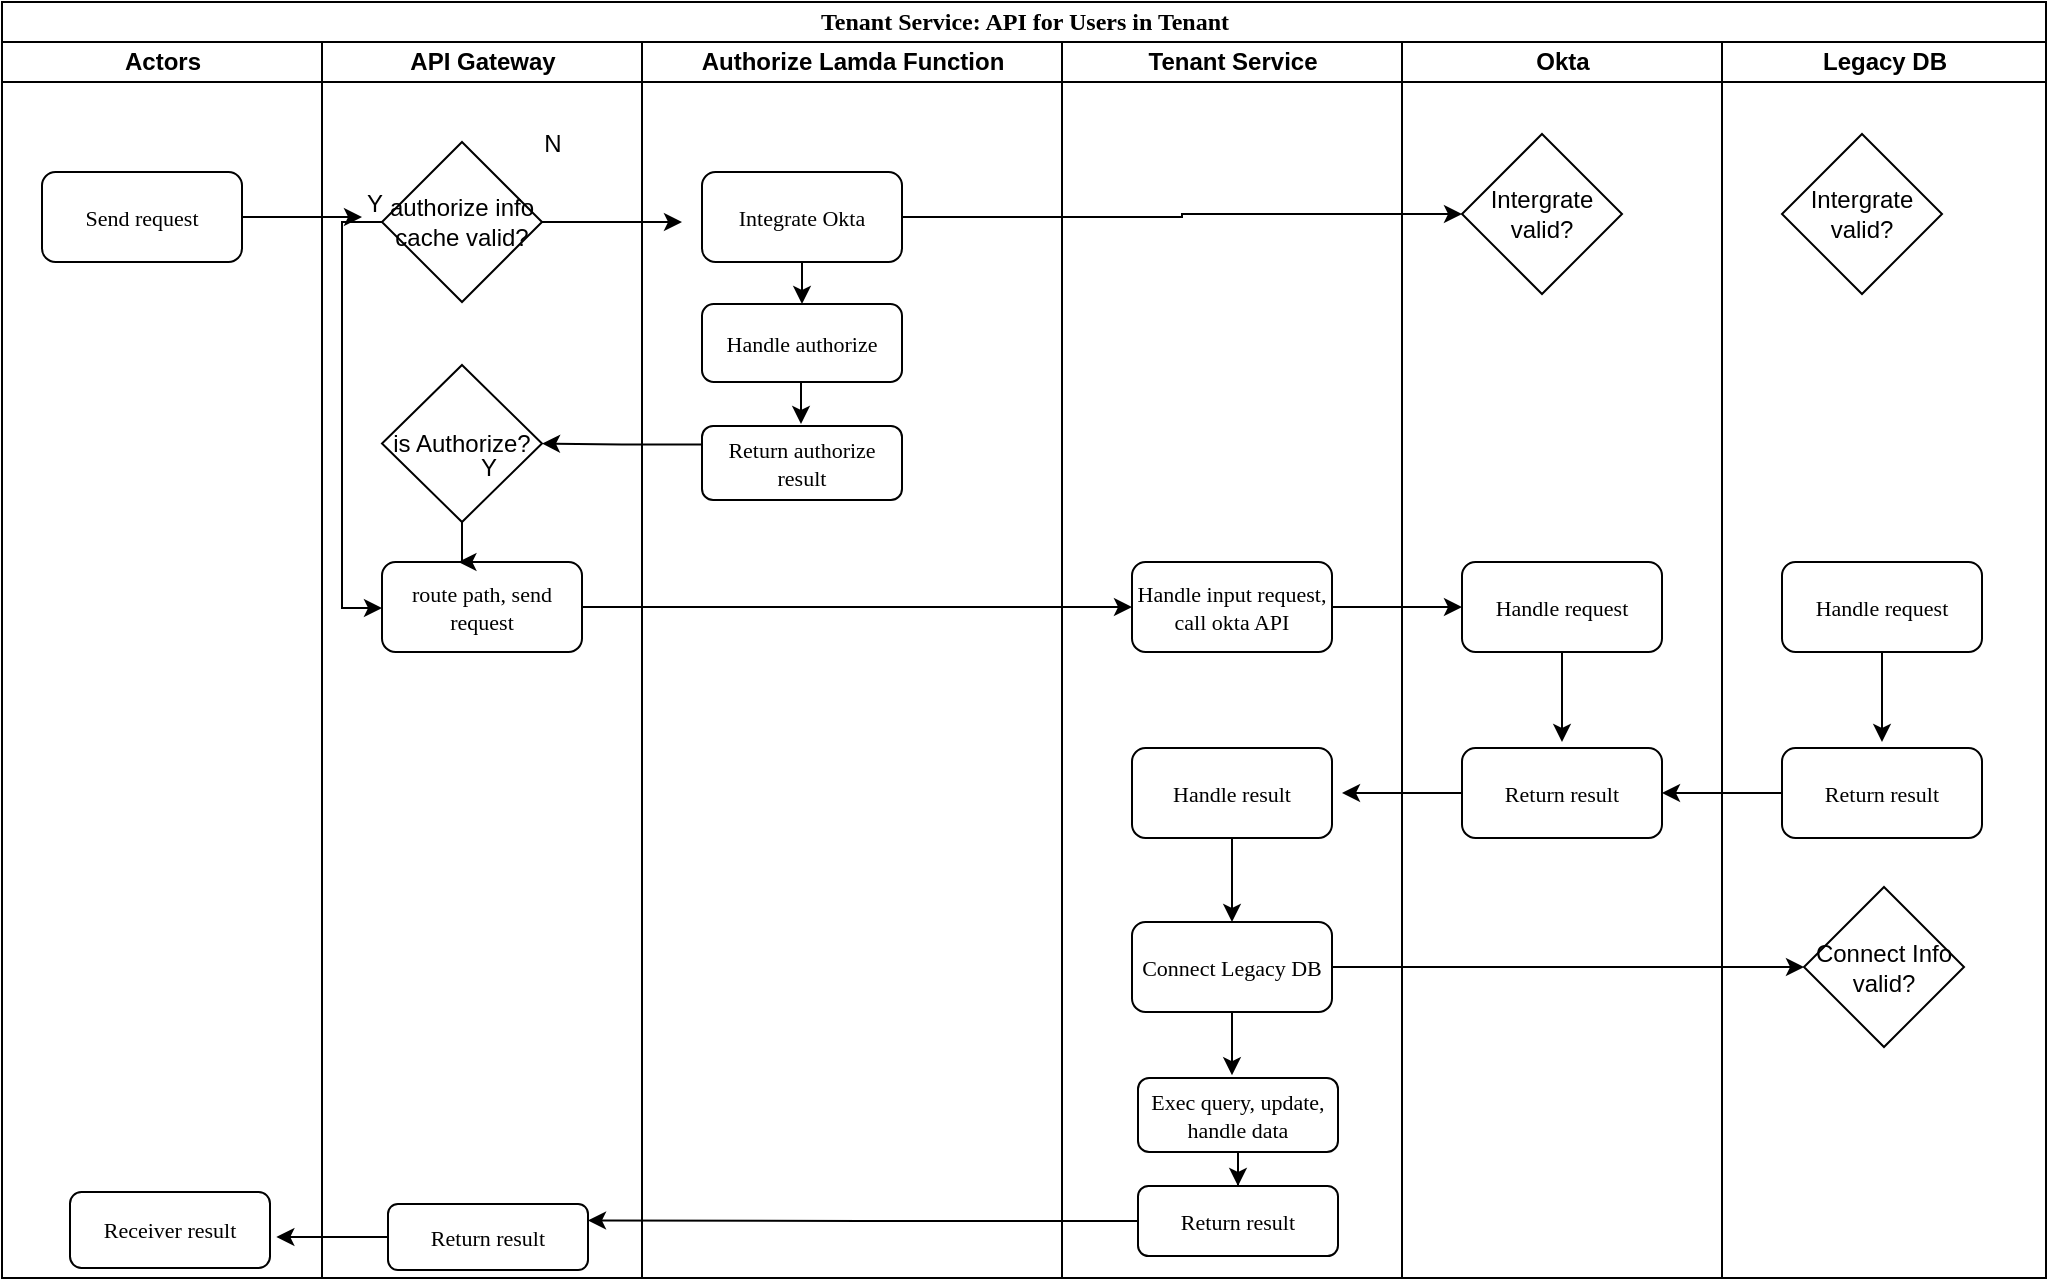 <mxfile version="22.1.3" type="github">
  <diagram name="Page-1" id="74e2e168-ea6b-b213-b513-2b3c1d86103e">
    <mxGraphModel dx="1235" dy="615" grid="0" gridSize="10" guides="1" tooltips="1" connect="1" arrows="1" fold="1" page="1" pageScale="1" pageWidth="1100" pageHeight="850" background="none" math="0" shadow="0">
      <root>
        <mxCell id="0" />
        <mxCell id="1" parent="0" />
        <mxCell id="77e6c97f196da883-1" value="&lt;font style=&quot;font-size: 12px;&quot;&gt;Tenant Service: API for Users in Tenant&lt;/font&gt;" style="swimlane;html=1;childLayout=stackLayout;startSize=20;rounded=0;shadow=0;labelBackgroundColor=none;strokeWidth=1;fontFamily=Verdana;fontSize=8;align=center;" parent="1" vertex="1">
          <mxGeometry x="33" y="65" width="1022" height="638" as="geometry" />
        </mxCell>
        <mxCell id="77e6c97f196da883-2" value="Actors" style="swimlane;html=1;startSize=20;" parent="77e6c97f196da883-1" vertex="1">
          <mxGeometry y="20" width="160" height="618" as="geometry" />
        </mxCell>
        <mxCell id="5Vi3VOvimNyJj6Njxke3-18" style="edgeStyle=orthogonalEdgeStyle;rounded=0;orthogonalLoop=1;jettySize=auto;html=1;" edge="1" parent="77e6c97f196da883-2" source="77e6c97f196da883-8">
          <mxGeometry relative="1" as="geometry">
            <mxPoint x="180" y="87.5" as="targetPoint" />
          </mxGeometry>
        </mxCell>
        <mxCell id="77e6c97f196da883-8" value="&lt;font style=&quot;font-size: 11px;&quot;&gt;Send request&lt;/font&gt;" style="rounded=1;whiteSpace=wrap;html=1;shadow=0;labelBackgroundColor=none;strokeWidth=1;fontFamily=Verdana;fontSize=8;align=center;" parent="77e6c97f196da883-2" vertex="1">
          <mxGeometry x="20" y="65" width="100" height="45" as="geometry" />
        </mxCell>
        <mxCell id="5Vi3VOvimNyJj6Njxke3-16" value="&lt;font style=&quot;font-size: 11px;&quot;&gt;Receiver result&lt;/font&gt;" style="rounded=1;whiteSpace=wrap;html=1;shadow=0;labelBackgroundColor=none;strokeWidth=1;fontFamily=Verdana;fontSize=8;align=center;" vertex="1" parent="77e6c97f196da883-2">
          <mxGeometry x="34" y="575" width="100" height="38" as="geometry" />
        </mxCell>
        <mxCell id="77e6c97f196da883-3" value="API Gateway" style="swimlane;html=1;startSize=20;" parent="77e6c97f196da883-1" vertex="1">
          <mxGeometry x="160" y="20" width="160" height="618" as="geometry" />
        </mxCell>
        <mxCell id="5Vi3VOvimNyJj6Njxke3-19" style="edgeStyle=orthogonalEdgeStyle;rounded=0;orthogonalLoop=1;jettySize=auto;html=1;" edge="1" parent="77e6c97f196da883-3" source="5Vi3VOvimNyJj6Njxke3-4">
          <mxGeometry relative="1" as="geometry">
            <mxPoint x="180" y="90" as="targetPoint" />
          </mxGeometry>
        </mxCell>
        <mxCell id="5Vi3VOvimNyJj6Njxke3-20" style="edgeStyle=orthogonalEdgeStyle;rounded=0;orthogonalLoop=1;jettySize=auto;html=1;" edge="1" parent="77e6c97f196da883-3" source="5Vi3VOvimNyJj6Njxke3-4" target="5Vi3VOvimNyJj6Njxke3-7">
          <mxGeometry relative="1" as="geometry">
            <Array as="points">
              <mxPoint x="10" y="90" />
              <mxPoint x="10" y="283" />
            </Array>
          </mxGeometry>
        </mxCell>
        <mxCell id="5Vi3VOvimNyJj6Njxke3-4" value="authorize info cache valid?" style="rhombus;whiteSpace=wrap;html=1;" vertex="1" parent="77e6c97f196da883-3">
          <mxGeometry x="30" y="50" width="80" height="80" as="geometry" />
        </mxCell>
        <mxCell id="5Vi3VOvimNyJj6Njxke3-7" value="&lt;font style=&quot;font-size: 11px;&quot;&gt;route path, send request&lt;/font&gt;" style="rounded=1;whiteSpace=wrap;html=1;shadow=0;labelBackgroundColor=none;strokeWidth=1;fontFamily=Verdana;fontSize=8;align=center;" vertex="1" parent="77e6c97f196da883-3">
          <mxGeometry x="30" y="260" width="100" height="45" as="geometry" />
        </mxCell>
        <mxCell id="5Vi3VOvimNyJj6Njxke3-8" value="is Authorize?" style="rhombus;whiteSpace=wrap;html=1;" vertex="1" parent="77e6c97f196da883-3">
          <mxGeometry x="30" y="161.5" width="80" height="78.5" as="geometry" />
        </mxCell>
        <mxCell id="5Vi3VOvimNyJj6Njxke3-62" style="edgeStyle=orthogonalEdgeStyle;rounded=0;orthogonalLoop=1;jettySize=auto;html=1;" edge="1" parent="77e6c97f196da883-3" source="5Vi3VOvimNyJj6Njxke3-15">
          <mxGeometry relative="1" as="geometry">
            <mxPoint x="-22.824" y="597.5" as="targetPoint" />
          </mxGeometry>
        </mxCell>
        <mxCell id="5Vi3VOvimNyJj6Njxke3-15" value="&lt;font style=&quot;font-size: 11px;&quot;&gt;Return result&lt;/font&gt;" style="rounded=1;whiteSpace=wrap;html=1;shadow=0;labelBackgroundColor=none;strokeWidth=1;fontFamily=Verdana;fontSize=8;align=center;" vertex="1" parent="77e6c97f196da883-3">
          <mxGeometry x="33" y="581" width="100" height="33" as="geometry" />
        </mxCell>
        <mxCell id="5Vi3VOvimNyJj6Njxke3-42" style="edgeStyle=orthogonalEdgeStyle;rounded=0;orthogonalLoop=1;jettySize=auto;html=1;entryX=0.382;entryY=0.013;entryDx=0;entryDy=0;entryPerimeter=0;" edge="1" parent="77e6c97f196da883-3" source="5Vi3VOvimNyJj6Njxke3-8" target="5Vi3VOvimNyJj6Njxke3-7">
          <mxGeometry relative="1" as="geometry" />
        </mxCell>
        <mxCell id="77e6c97f196da883-4" value="Authorize Lamda Function" style="swimlane;html=1;startSize=20;" parent="77e6c97f196da883-1" vertex="1">
          <mxGeometry x="320" y="20" width="210" height="618" as="geometry" />
        </mxCell>
        <mxCell id="5Vi3VOvimNyJj6Njxke3-21" style="edgeStyle=orthogonalEdgeStyle;rounded=0;orthogonalLoop=1;jettySize=auto;html=1;entryX=0.5;entryY=0;entryDx=0;entryDy=0;" edge="1" parent="77e6c97f196da883-4" source="5Vi3VOvimNyJj6Njxke3-5" target="5Vi3VOvimNyJj6Njxke3-6">
          <mxGeometry relative="1" as="geometry" />
        </mxCell>
        <mxCell id="5Vi3VOvimNyJj6Njxke3-5" value="&lt;span style=&quot;font-size: 11px;&quot;&gt;Integrate Okta&lt;/span&gt;" style="rounded=1;whiteSpace=wrap;html=1;shadow=0;labelBackgroundColor=none;strokeWidth=1;fontFamily=Verdana;fontSize=8;align=center;" vertex="1" parent="77e6c97f196da883-4">
          <mxGeometry x="30" y="65" width="100" height="45" as="geometry" />
        </mxCell>
        <mxCell id="5Vi3VOvimNyJj6Njxke3-6" value="&lt;span style=&quot;font-size: 11px;&quot;&gt;Handle authorize&lt;/span&gt;" style="rounded=1;whiteSpace=wrap;html=1;shadow=0;labelBackgroundColor=none;strokeWidth=1;fontFamily=Verdana;fontSize=8;align=center;" vertex="1" parent="77e6c97f196da883-4">
          <mxGeometry x="30" y="131" width="100" height="39" as="geometry" />
        </mxCell>
        <mxCell id="5Vi3VOvimNyJj6Njxke3-38" value="&lt;span style=&quot;font-size: 11px;&quot;&gt;Return authorize result&lt;/span&gt;" style="rounded=1;whiteSpace=wrap;html=1;shadow=0;labelBackgroundColor=none;strokeWidth=1;fontFamily=Verdana;fontSize=8;align=center;" vertex="1" parent="77e6c97f196da883-4">
          <mxGeometry x="30" y="192" width="100" height="37" as="geometry" />
        </mxCell>
        <mxCell id="5Vi3VOvimNyJj6Njxke3-40" style="edgeStyle=orthogonalEdgeStyle;rounded=0;orthogonalLoop=1;jettySize=auto;html=1;entryX=0.5;entryY=0;entryDx=0;entryDy=0;" edge="1" parent="77e6c97f196da883-4">
          <mxGeometry relative="1" as="geometry">
            <mxPoint x="79.5" y="170" as="sourcePoint" />
            <mxPoint x="79.5" y="191" as="targetPoint" />
          </mxGeometry>
        </mxCell>
        <mxCell id="77e6c97f196da883-5" value="Tenant Service" style="swimlane;html=1;startSize=20;" parent="77e6c97f196da883-1" vertex="1">
          <mxGeometry x="530" y="20" width="170" height="618" as="geometry" />
        </mxCell>
        <mxCell id="5Vi3VOvimNyJj6Njxke3-9" value="&lt;font style=&quot;font-size: 11px;&quot;&gt;Handle input request, call okta API&lt;/font&gt;" style="rounded=1;whiteSpace=wrap;html=1;shadow=0;labelBackgroundColor=none;strokeWidth=1;fontFamily=Verdana;fontSize=8;align=center;" vertex="1" parent="77e6c97f196da883-5">
          <mxGeometry x="35" y="260" width="100" height="45" as="geometry" />
        </mxCell>
        <mxCell id="5Vi3VOvimNyJj6Njxke3-28" style="edgeStyle=orthogonalEdgeStyle;rounded=0;orthogonalLoop=1;jettySize=auto;html=1;entryX=0.5;entryY=0;entryDx=0;entryDy=0;" edge="1" parent="77e6c97f196da883-5" source="5Vi3VOvimNyJj6Njxke3-14" target="5Vi3VOvimNyJj6Njxke3-26">
          <mxGeometry relative="1" as="geometry" />
        </mxCell>
        <mxCell id="5Vi3VOvimNyJj6Njxke3-14" value="&lt;font style=&quot;font-size: 11px;&quot;&gt;Handle result&lt;/font&gt;" style="rounded=1;whiteSpace=wrap;html=1;shadow=0;labelBackgroundColor=none;strokeWidth=1;fontFamily=Verdana;fontSize=8;align=center;" vertex="1" parent="77e6c97f196da883-5">
          <mxGeometry x="35" y="353" width="100" height="45" as="geometry" />
        </mxCell>
        <mxCell id="5Vi3VOvimNyJj6Njxke3-56" style="edgeStyle=orthogonalEdgeStyle;rounded=0;orthogonalLoop=1;jettySize=auto;html=1;" edge="1" parent="77e6c97f196da883-5" source="5Vi3VOvimNyJj6Njxke3-26">
          <mxGeometry relative="1" as="geometry">
            <mxPoint x="85" y="516.6" as="targetPoint" />
          </mxGeometry>
        </mxCell>
        <mxCell id="5Vi3VOvimNyJj6Njxke3-26" value="&lt;span style=&quot;font-size: 11px;&quot;&gt;Connect Legacy DB&lt;/span&gt;" style="rounded=1;whiteSpace=wrap;html=1;shadow=0;labelBackgroundColor=none;strokeWidth=1;fontFamily=Verdana;fontSize=8;align=center;" vertex="1" parent="77e6c97f196da883-5">
          <mxGeometry x="35" y="440" width="100" height="45" as="geometry" />
        </mxCell>
        <mxCell id="5Vi3VOvimNyJj6Njxke3-58" style="edgeStyle=orthogonalEdgeStyle;rounded=0;orthogonalLoop=1;jettySize=auto;html=1;entryX=0.5;entryY=0;entryDx=0;entryDy=0;" edge="1" parent="77e6c97f196da883-5" source="5Vi3VOvimNyJj6Njxke3-55" target="5Vi3VOvimNyJj6Njxke3-57">
          <mxGeometry relative="1" as="geometry" />
        </mxCell>
        <mxCell id="5Vi3VOvimNyJj6Njxke3-55" value="&lt;span style=&quot;font-size: 11px;&quot;&gt;Exec query, update, handle data&lt;/span&gt;" style="rounded=1;whiteSpace=wrap;html=1;shadow=0;labelBackgroundColor=none;strokeWidth=1;fontFamily=Verdana;fontSize=8;align=center;" vertex="1" parent="77e6c97f196da883-5">
          <mxGeometry x="38" y="518" width="100" height="37" as="geometry" />
        </mxCell>
        <mxCell id="5Vi3VOvimNyJj6Njxke3-57" value="&lt;span style=&quot;font-size: 11px;&quot;&gt;Return result&lt;/span&gt;" style="rounded=1;whiteSpace=wrap;html=1;shadow=0;labelBackgroundColor=none;strokeWidth=1;fontFamily=Verdana;fontSize=8;align=center;" vertex="1" parent="77e6c97f196da883-5">
          <mxGeometry x="38" y="572" width="100" height="35" as="geometry" />
        </mxCell>
        <mxCell id="5Vi3VOvimNyJj6Njxke3-10" value="Okta" style="swimlane;html=1;startSize=20;" vertex="1" parent="77e6c97f196da883-1">
          <mxGeometry x="700" y="20" width="160" height="618" as="geometry" />
        </mxCell>
        <mxCell id="5Vi3VOvimNyJj6Njxke3-25" style="edgeStyle=orthogonalEdgeStyle;rounded=0;orthogonalLoop=1;jettySize=auto;html=1;" edge="1" parent="5Vi3VOvimNyJj6Njxke3-10" source="5Vi3VOvimNyJj6Njxke3-11">
          <mxGeometry relative="1" as="geometry">
            <mxPoint x="80" y="350" as="targetPoint" />
          </mxGeometry>
        </mxCell>
        <mxCell id="5Vi3VOvimNyJj6Njxke3-11" value="&lt;font style=&quot;font-size: 11px;&quot;&gt;Handle request&lt;/font&gt;" style="rounded=1;whiteSpace=wrap;html=1;shadow=0;labelBackgroundColor=none;strokeWidth=1;fontFamily=Verdana;fontSize=8;align=center;" vertex="1" parent="5Vi3VOvimNyJj6Njxke3-10">
          <mxGeometry x="30" y="260" width="100" height="45" as="geometry" />
        </mxCell>
        <mxCell id="5Vi3VOvimNyJj6Njxke3-27" style="edgeStyle=orthogonalEdgeStyle;rounded=0;orthogonalLoop=1;jettySize=auto;html=1;" edge="1" parent="5Vi3VOvimNyJj6Njxke3-10" source="5Vi3VOvimNyJj6Njxke3-13">
          <mxGeometry relative="1" as="geometry">
            <mxPoint x="-30" y="375.5" as="targetPoint" />
          </mxGeometry>
        </mxCell>
        <mxCell id="5Vi3VOvimNyJj6Njxke3-13" value="&lt;font style=&quot;font-size: 11px;&quot;&gt;Return result&lt;/font&gt;" style="rounded=1;whiteSpace=wrap;html=1;shadow=0;labelBackgroundColor=none;strokeWidth=1;fontFamily=Verdana;fontSize=8;align=center;" vertex="1" parent="5Vi3VOvimNyJj6Njxke3-10">
          <mxGeometry x="30" y="353" width="100" height="45" as="geometry" />
        </mxCell>
        <mxCell id="5Vi3VOvimNyJj6Njxke3-36" value="Intergrate valid?" style="rhombus;whiteSpace=wrap;html=1;" vertex="1" parent="5Vi3VOvimNyJj6Njxke3-10">
          <mxGeometry x="30" y="46" width="80" height="80" as="geometry" />
        </mxCell>
        <mxCell id="5Vi3VOvimNyJj6Njxke3-22" style="edgeStyle=orthogonalEdgeStyle;rounded=0;orthogonalLoop=1;jettySize=auto;html=1;entryX=1;entryY=0.5;entryDx=0;entryDy=0;exitX=0;exitY=0.25;exitDx=0;exitDy=0;" edge="1" parent="77e6c97f196da883-1" source="5Vi3VOvimNyJj6Njxke3-38" target="5Vi3VOvimNyJj6Njxke3-8">
          <mxGeometry relative="1" as="geometry" />
        </mxCell>
        <mxCell id="5Vi3VOvimNyJj6Njxke3-24" style="edgeStyle=orthogonalEdgeStyle;rounded=0;orthogonalLoop=1;jettySize=auto;html=1;entryX=0;entryY=0.5;entryDx=0;entryDy=0;" edge="1" parent="77e6c97f196da883-1" source="5Vi3VOvimNyJj6Njxke3-9" target="5Vi3VOvimNyJj6Njxke3-11">
          <mxGeometry relative="1" as="geometry" />
        </mxCell>
        <mxCell id="5Vi3VOvimNyJj6Njxke3-23" style="edgeStyle=orthogonalEdgeStyle;rounded=0;orthogonalLoop=1;jettySize=auto;html=1;entryX=0;entryY=0.5;entryDx=0;entryDy=0;" edge="1" parent="77e6c97f196da883-1" source="5Vi3VOvimNyJj6Njxke3-7" target="5Vi3VOvimNyJj6Njxke3-9">
          <mxGeometry relative="1" as="geometry">
            <mxPoint x="560" y="302.5" as="targetPoint" />
          </mxGeometry>
        </mxCell>
        <mxCell id="5Vi3VOvimNyJj6Njxke3-37" style="edgeStyle=orthogonalEdgeStyle;rounded=0;orthogonalLoop=1;jettySize=auto;html=1;entryX=0;entryY=0.5;entryDx=0;entryDy=0;" edge="1" parent="77e6c97f196da883-1" source="5Vi3VOvimNyJj6Njxke3-5" target="5Vi3VOvimNyJj6Njxke3-36">
          <mxGeometry relative="1" as="geometry">
            <Array as="points">
              <mxPoint x="590" y="108" />
              <mxPoint x="590" y="106" />
            </Array>
          </mxGeometry>
        </mxCell>
        <mxCell id="5Vi3VOvimNyJj6Njxke3-46" value="Legacy DB" style="swimlane;html=1;startSize=20;" vertex="1" parent="77e6c97f196da883-1">
          <mxGeometry x="860" y="20" width="162" height="618" as="geometry" />
        </mxCell>
        <mxCell id="5Vi3VOvimNyJj6Njxke3-47" style="edgeStyle=orthogonalEdgeStyle;rounded=0;orthogonalLoop=1;jettySize=auto;html=1;" edge="1" parent="5Vi3VOvimNyJj6Njxke3-46" source="5Vi3VOvimNyJj6Njxke3-48">
          <mxGeometry relative="1" as="geometry">
            <mxPoint x="80" y="350" as="targetPoint" />
          </mxGeometry>
        </mxCell>
        <mxCell id="5Vi3VOvimNyJj6Njxke3-48" value="&lt;font style=&quot;font-size: 11px;&quot;&gt;Handle request&lt;/font&gt;" style="rounded=1;whiteSpace=wrap;html=1;shadow=0;labelBackgroundColor=none;strokeWidth=1;fontFamily=Verdana;fontSize=8;align=center;" vertex="1" parent="5Vi3VOvimNyJj6Njxke3-46">
          <mxGeometry x="30" y="260" width="100" height="45" as="geometry" />
        </mxCell>
        <mxCell id="5Vi3VOvimNyJj6Njxke3-49" style="edgeStyle=orthogonalEdgeStyle;rounded=0;orthogonalLoop=1;jettySize=auto;html=1;" edge="1" parent="5Vi3VOvimNyJj6Njxke3-46" source="5Vi3VOvimNyJj6Njxke3-50">
          <mxGeometry relative="1" as="geometry">
            <mxPoint x="-30" y="375.5" as="targetPoint" />
          </mxGeometry>
        </mxCell>
        <mxCell id="5Vi3VOvimNyJj6Njxke3-50" value="&lt;font style=&quot;font-size: 11px;&quot;&gt;Return result&lt;/font&gt;" style="rounded=1;whiteSpace=wrap;html=1;shadow=0;labelBackgroundColor=none;strokeWidth=1;fontFamily=Verdana;fontSize=8;align=center;" vertex="1" parent="5Vi3VOvimNyJj6Njxke3-46">
          <mxGeometry x="30" y="353" width="100" height="45" as="geometry" />
        </mxCell>
        <mxCell id="5Vi3VOvimNyJj6Njxke3-51" value="Intergrate valid?" style="rhombus;whiteSpace=wrap;html=1;" vertex="1" parent="5Vi3VOvimNyJj6Njxke3-46">
          <mxGeometry x="30" y="46" width="80" height="80" as="geometry" />
        </mxCell>
        <mxCell id="5Vi3VOvimNyJj6Njxke3-53" value="Connect Info valid?" style="rhombus;whiteSpace=wrap;html=1;" vertex="1" parent="5Vi3VOvimNyJj6Njxke3-46">
          <mxGeometry x="41" y="422.5" width="80" height="80" as="geometry" />
        </mxCell>
        <mxCell id="5Vi3VOvimNyJj6Njxke3-54" style="edgeStyle=orthogonalEdgeStyle;rounded=0;orthogonalLoop=1;jettySize=auto;html=1;entryX=0;entryY=0.5;entryDx=0;entryDy=0;" edge="1" parent="77e6c97f196da883-1" source="5Vi3VOvimNyJj6Njxke3-26" target="5Vi3VOvimNyJj6Njxke3-53">
          <mxGeometry relative="1" as="geometry" />
        </mxCell>
        <mxCell id="5Vi3VOvimNyJj6Njxke3-61" style="edgeStyle=orthogonalEdgeStyle;rounded=0;orthogonalLoop=1;jettySize=auto;html=1;entryX=1;entryY=0.25;entryDx=0;entryDy=0;" edge="1" parent="77e6c97f196da883-1" source="5Vi3VOvimNyJj6Njxke3-57" target="5Vi3VOvimNyJj6Njxke3-15">
          <mxGeometry relative="1" as="geometry" />
        </mxCell>
        <mxCell id="5Vi3VOvimNyJj6Njxke3-43" value="Y" style="text;html=1;align=center;verticalAlign=middle;resizable=0;points=[];autosize=1;strokeColor=none;fillColor=none;" vertex="1" parent="1">
          <mxGeometry x="263" y="285" width="26" height="26" as="geometry" />
        </mxCell>
        <mxCell id="5Vi3VOvimNyJj6Njxke3-44" value="N" style="text;html=1;align=center;verticalAlign=middle;resizable=0;points=[];autosize=1;strokeColor=none;fillColor=none;" vertex="1" parent="1">
          <mxGeometry x="294" y="123" width="27" height="26" as="geometry" />
        </mxCell>
        <mxCell id="5Vi3VOvimNyJj6Njxke3-45" value="Y" style="text;html=1;align=center;verticalAlign=middle;resizable=0;points=[];autosize=1;strokeColor=none;fillColor=none;" vertex="1" parent="1">
          <mxGeometry x="206" y="153" width="26" height="26" as="geometry" />
        </mxCell>
      </root>
    </mxGraphModel>
  </diagram>
</mxfile>
